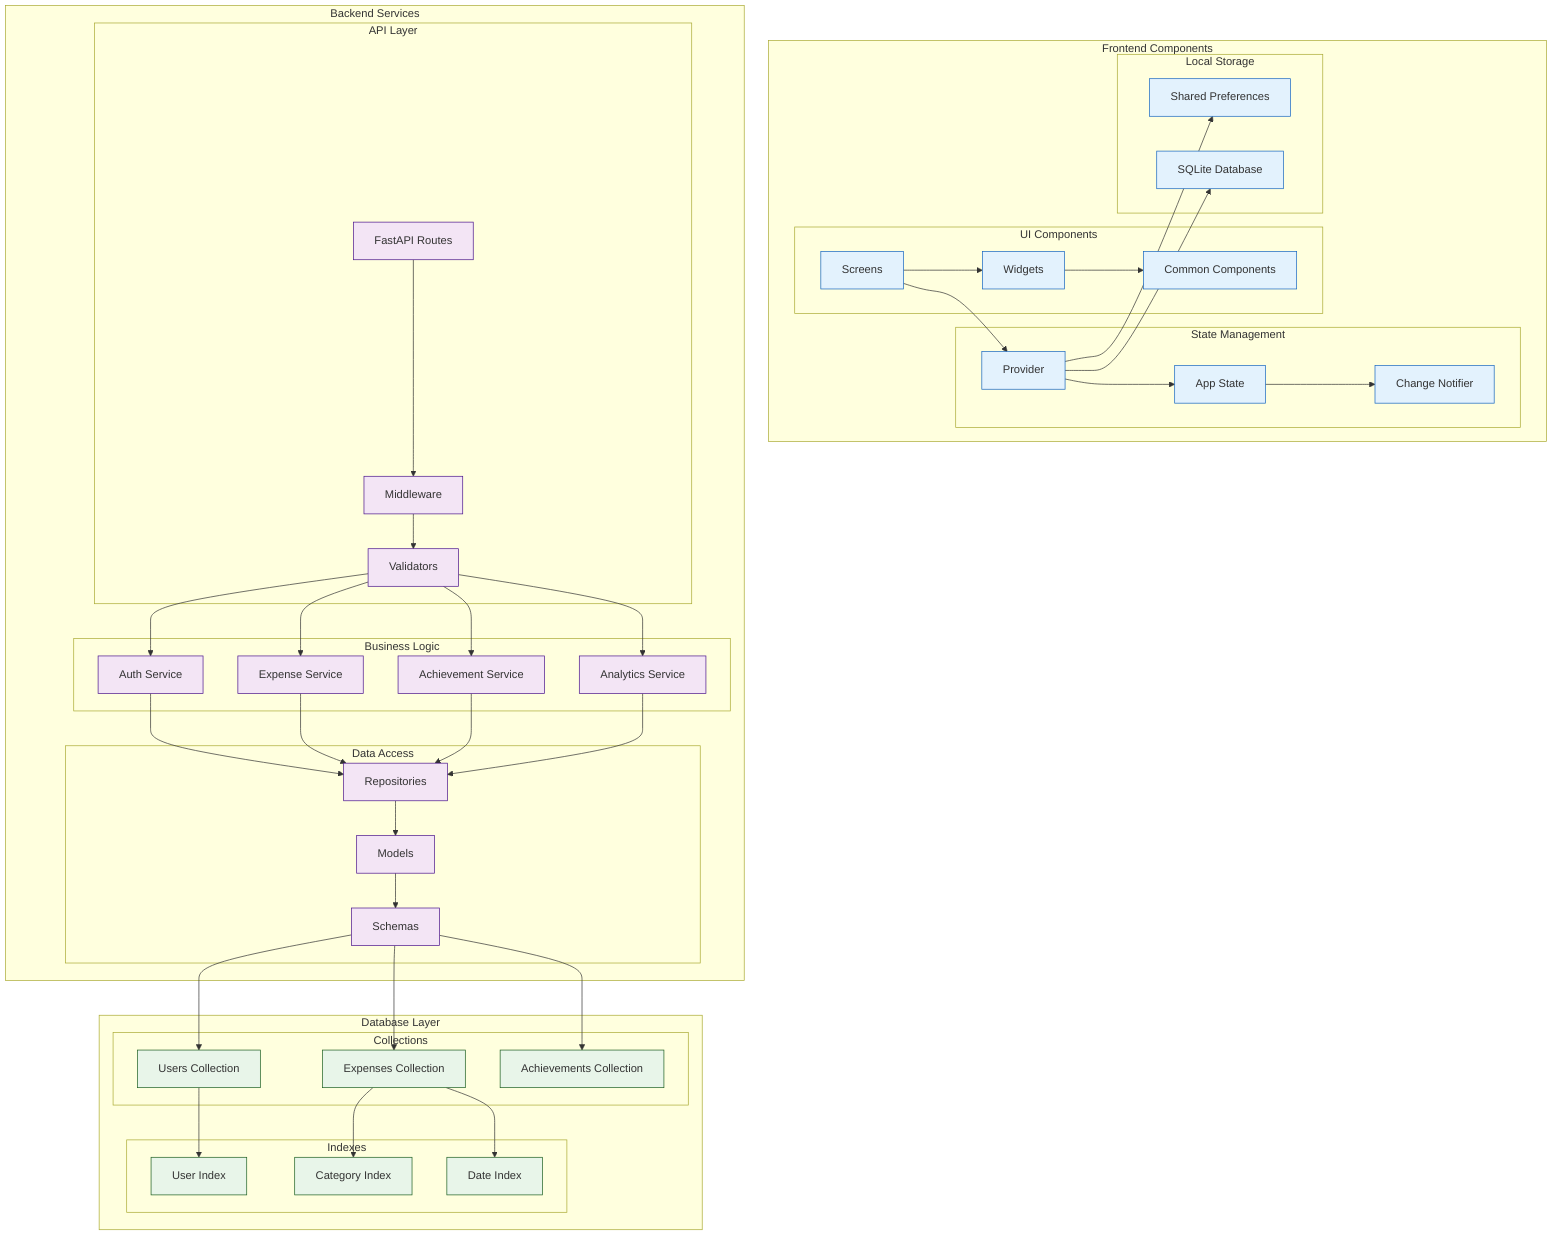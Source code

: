 graph TB
    subgraph Frontend Components
        subgraph UI Components
            SCR[Screens]
            WID[Widgets]
            COMP[Common Components]
        end

        subgraph State Management
            PROV[Provider]
            STATE[App State]
            NOTIF[Change Notifier]
        end

        subgraph Local Storage
            PREFS[Shared Preferences]
            SQLDB[SQLite Database]
        end
    end

    subgraph Backend Services
        subgraph API Layer
            ROUTE[FastAPI Routes]
            MID[Middleware]
            VAL[Validators]
        end

        subgraph Business Logic
            AUTH[Auth Service]
            EXP[Expense Service]
            ACH[Achievement Service]
            AN[Analytics Service]
        end

        subgraph Data Access
            REPO[Repositories]
            MODEL[Models]
            SCHEMA[Schemas]
        end
    end

    subgraph Database Layer
        subgraph Collections
            USERS[Users Collection]
            EXPENSES[Expenses Collection]
            ACHIEVE[Achievements Collection]
        end

        subgraph Indexes
            IDX1[User Index]
            IDX2[Category Index]
            IDX3[Date Index]
        end
    end

    SCR --> WID
    WID --> COMP
    SCR --> PROV
    PROV --> STATE
    STATE --> NOTIF
    PROV --> PREFS
    PROV --> SQLDB

    ROUTE --> MID
    MID --> VAL
    VAL --> AUTH
    VAL --> EXP
    VAL --> ACH
    VAL --> AN

    AUTH --> REPO
    EXP --> REPO
    ACH --> REPO
    AN --> REPO

    REPO --> MODEL
    MODEL --> SCHEMA

    SCHEMA --> USERS
    SCHEMA --> EXPENSES
    SCHEMA --> ACHIEVE

    USERS --> IDX1
    EXPENSES --> IDX2
    EXPENSES --> IDX3

    classDef frontend fill:#e3f2fd,stroke:#1565c0
    classDef backend fill:#f3e5f5,stroke:#4a148c
    classDef database fill:#e8f5e9,stroke:#1b5e20

    class SCR,WID,COMP,PROV,STATE,NOTIF,PREFS,SQLDB frontend
    class ROUTE,MID,VAL,AUTH,EXP,ACH,AN,REPO,MODEL,SCHEMA backend
    class USERS,EXPENSES,ACHIEVE,IDX1,IDX2,IDX3 database